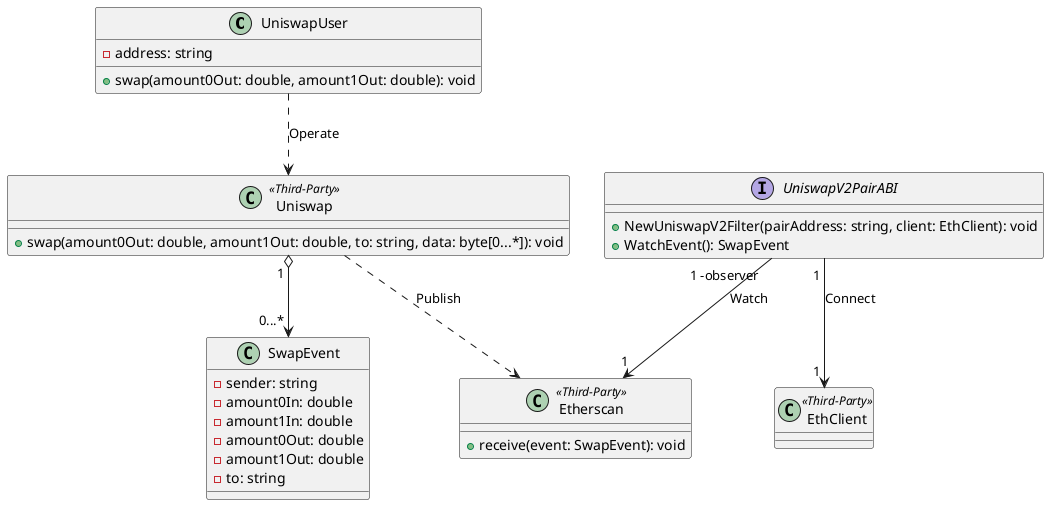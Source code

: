@startuml

class UniswapUser{
    -address: string
    +swap(amount0Out: double, amount1Out: double): void
}

UniswapUser ..> Uniswap:Operate

class Uniswap <<Third-Party>>{
    +swap(amount0Out: double, amount1Out: double, to: string, data: byte[0...*]): void
}

Uniswap ..> Etherscan:Publish
Uniswap "1 " o--> "0...* " SwapEvent

class SwapEvent{
    -sender: string
    -amount0In: double
    -amount1In: double
    -amount0Out: double
    -amount1Out: double
    -to: string
}

class Etherscan <<Third-Party>>{
    +receive(event: SwapEvent): void
}

interface UniswapV2PairABI{
    +NewUniswapV2Filter(pairAddress: string, client: EthClient): void
    +WatchEvent(): SwapEvent
}

UniswapV2PairABI "1 -observer" --> "1 " Etherscan:Watch
UniswapV2PairABI "1 " --> "1 " EthClient:"Connect"
class EthClient <<Third-Party>>{
}

@enduml
